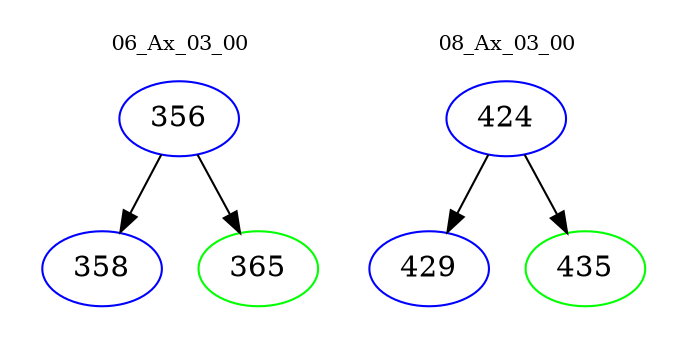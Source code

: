 digraph{
subgraph cluster_0 {
color = white
label = "06_Ax_03_00";
fontsize=10;
T0_356 [label="356", color="blue"]
T0_356 -> T0_358 [color="black"]
T0_358 [label="358", color="blue"]
T0_356 -> T0_365 [color="black"]
T0_365 [label="365", color="green"]
}
subgraph cluster_1 {
color = white
label = "08_Ax_03_00";
fontsize=10;
T1_424 [label="424", color="blue"]
T1_424 -> T1_429 [color="black"]
T1_429 [label="429", color="blue"]
T1_424 -> T1_435 [color="black"]
T1_435 [label="435", color="green"]
}
}
